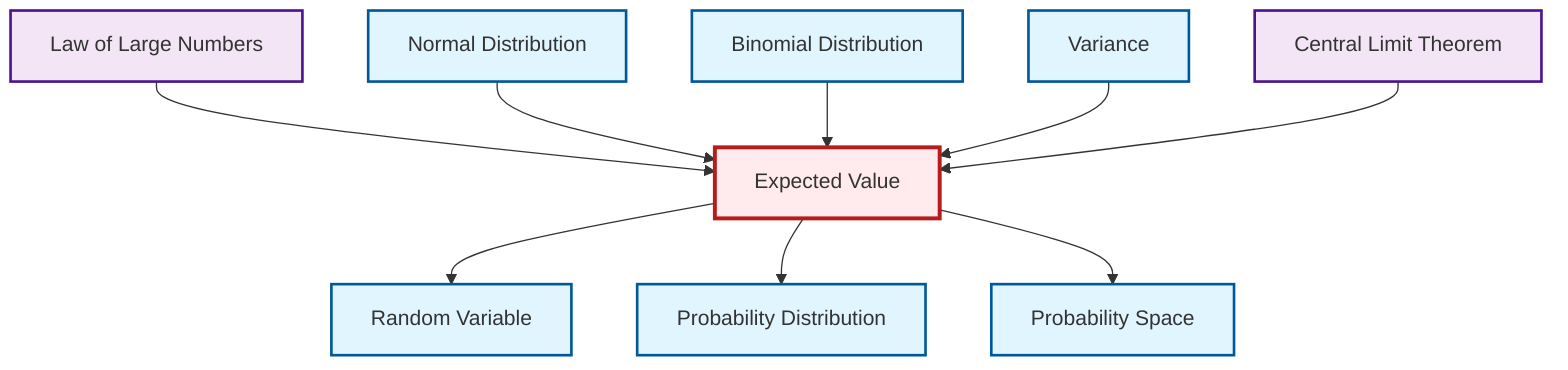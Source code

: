 graph TD
    classDef definition fill:#e1f5fe,stroke:#01579b,stroke-width:2px
    classDef theorem fill:#f3e5f5,stroke:#4a148c,stroke-width:2px
    classDef axiom fill:#fff3e0,stroke:#e65100,stroke-width:2px
    classDef example fill:#e8f5e9,stroke:#1b5e20,stroke-width:2px
    classDef current fill:#ffebee,stroke:#b71c1c,stroke-width:3px
    def-normal-distribution["Normal Distribution"]:::definition
    def-random-variable["Random Variable"]:::definition
    def-variance["Variance"]:::definition
    def-expectation["Expected Value"]:::definition
    def-probability-space["Probability Space"]:::definition
    def-probability-distribution["Probability Distribution"]:::definition
    thm-central-limit["Central Limit Theorem"]:::theorem
    def-binomial-distribution["Binomial Distribution"]:::definition
    thm-law-of-large-numbers["Law of Large Numbers"]:::theorem
    thm-law-of-large-numbers --> def-expectation
    def-normal-distribution --> def-expectation
    def-binomial-distribution --> def-expectation
    def-expectation --> def-random-variable
    def-expectation --> def-probability-distribution
    def-expectation --> def-probability-space
    def-variance --> def-expectation
    thm-central-limit --> def-expectation
    class def-expectation current